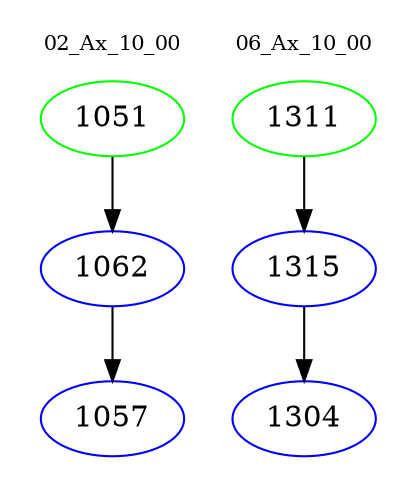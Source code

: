 digraph{
subgraph cluster_0 {
color = white
label = "02_Ax_10_00";
fontsize=10;
T0_1051 [label="1051", color="green"]
T0_1051 -> T0_1062 [color="black"]
T0_1062 [label="1062", color="blue"]
T0_1062 -> T0_1057 [color="black"]
T0_1057 [label="1057", color="blue"]
}
subgraph cluster_1 {
color = white
label = "06_Ax_10_00";
fontsize=10;
T1_1311 [label="1311", color="green"]
T1_1311 -> T1_1315 [color="black"]
T1_1315 [label="1315", color="blue"]
T1_1315 -> T1_1304 [color="black"]
T1_1304 [label="1304", color="blue"]
}
}
